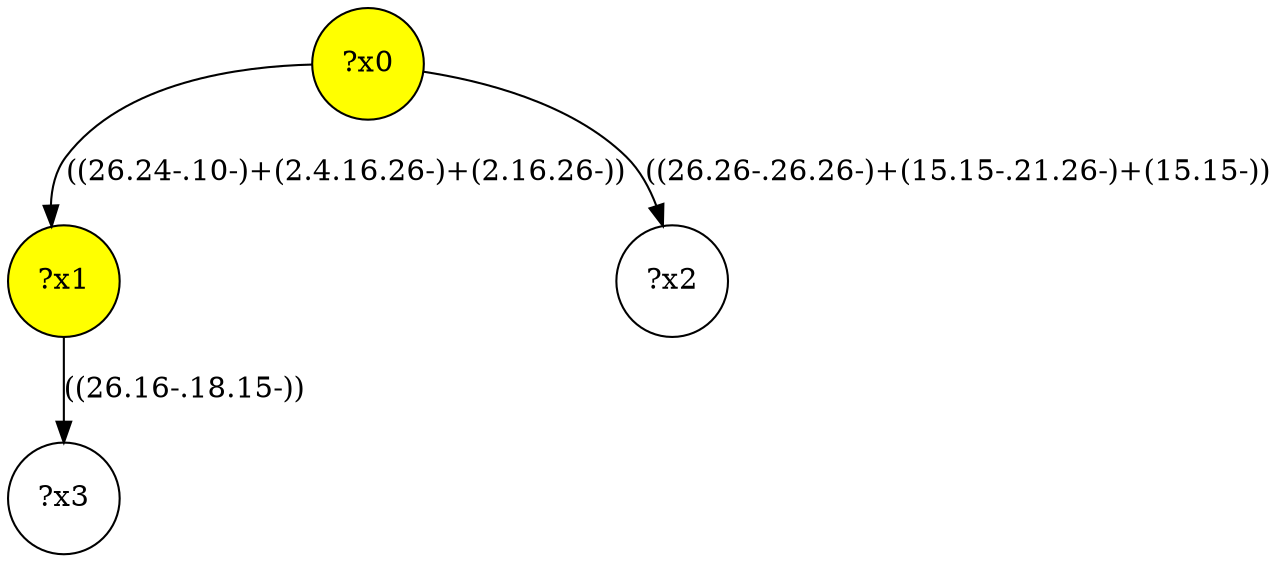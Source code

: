 digraph g {
	x0 [fillcolor="yellow", style="filled," shape=circle, label="?x0"];
	x1 [fillcolor="yellow", style="filled," shape=circle, label="?x1"];
	x0 -> x1 [label="((26.24-.10-)+(2.4.16.26-)+(2.16.26-))"];
	x2 [shape=circle, label="?x2"];
	x0 -> x2 [label="((26.26-.26.26-)+(15.15-.21.26-)+(15.15-))"];
	x3 [shape=circle, label="?x3"];
	x1 -> x3 [label="((26.16-.18.15-))"];
}
